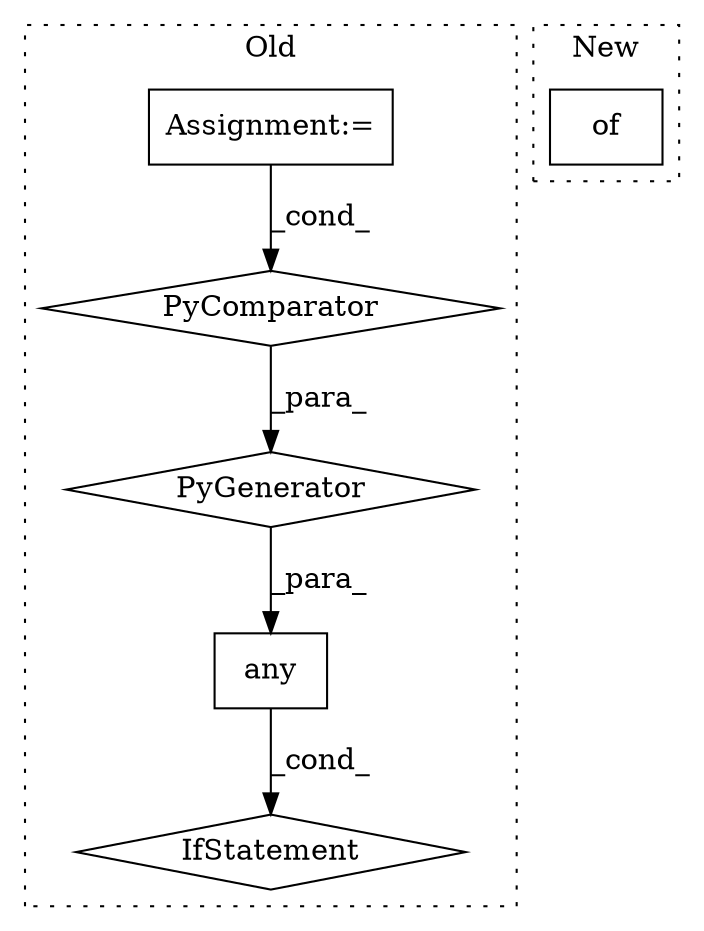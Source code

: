digraph G {
subgraph cluster0 {
1 [label="any" a="32" s="1443,1581" l="13,-3" shape="box"];
3 [label="Assignment:=" a="7" s="1549" l="26" shape="box"];
4 [label="PyGenerator" a="107" s="1456" l="125" shape="diamond"];
5 [label="PyComparator" a="113" s="1549" l="26" shape="diamond"];
6 [label="IfStatement" a="25" s="1439,1578" l="4,2" shape="diamond"];
label = "Old";
style="dotted";
}
subgraph cluster1 {
2 [label="of" a="32" s="1701,1861" l="3,-5" shape="box"];
label = "New";
style="dotted";
}
1 -> 6 [label="_cond_"];
3 -> 5 [label="_cond_"];
4 -> 1 [label="_para_"];
5 -> 4 [label="_para_"];
}